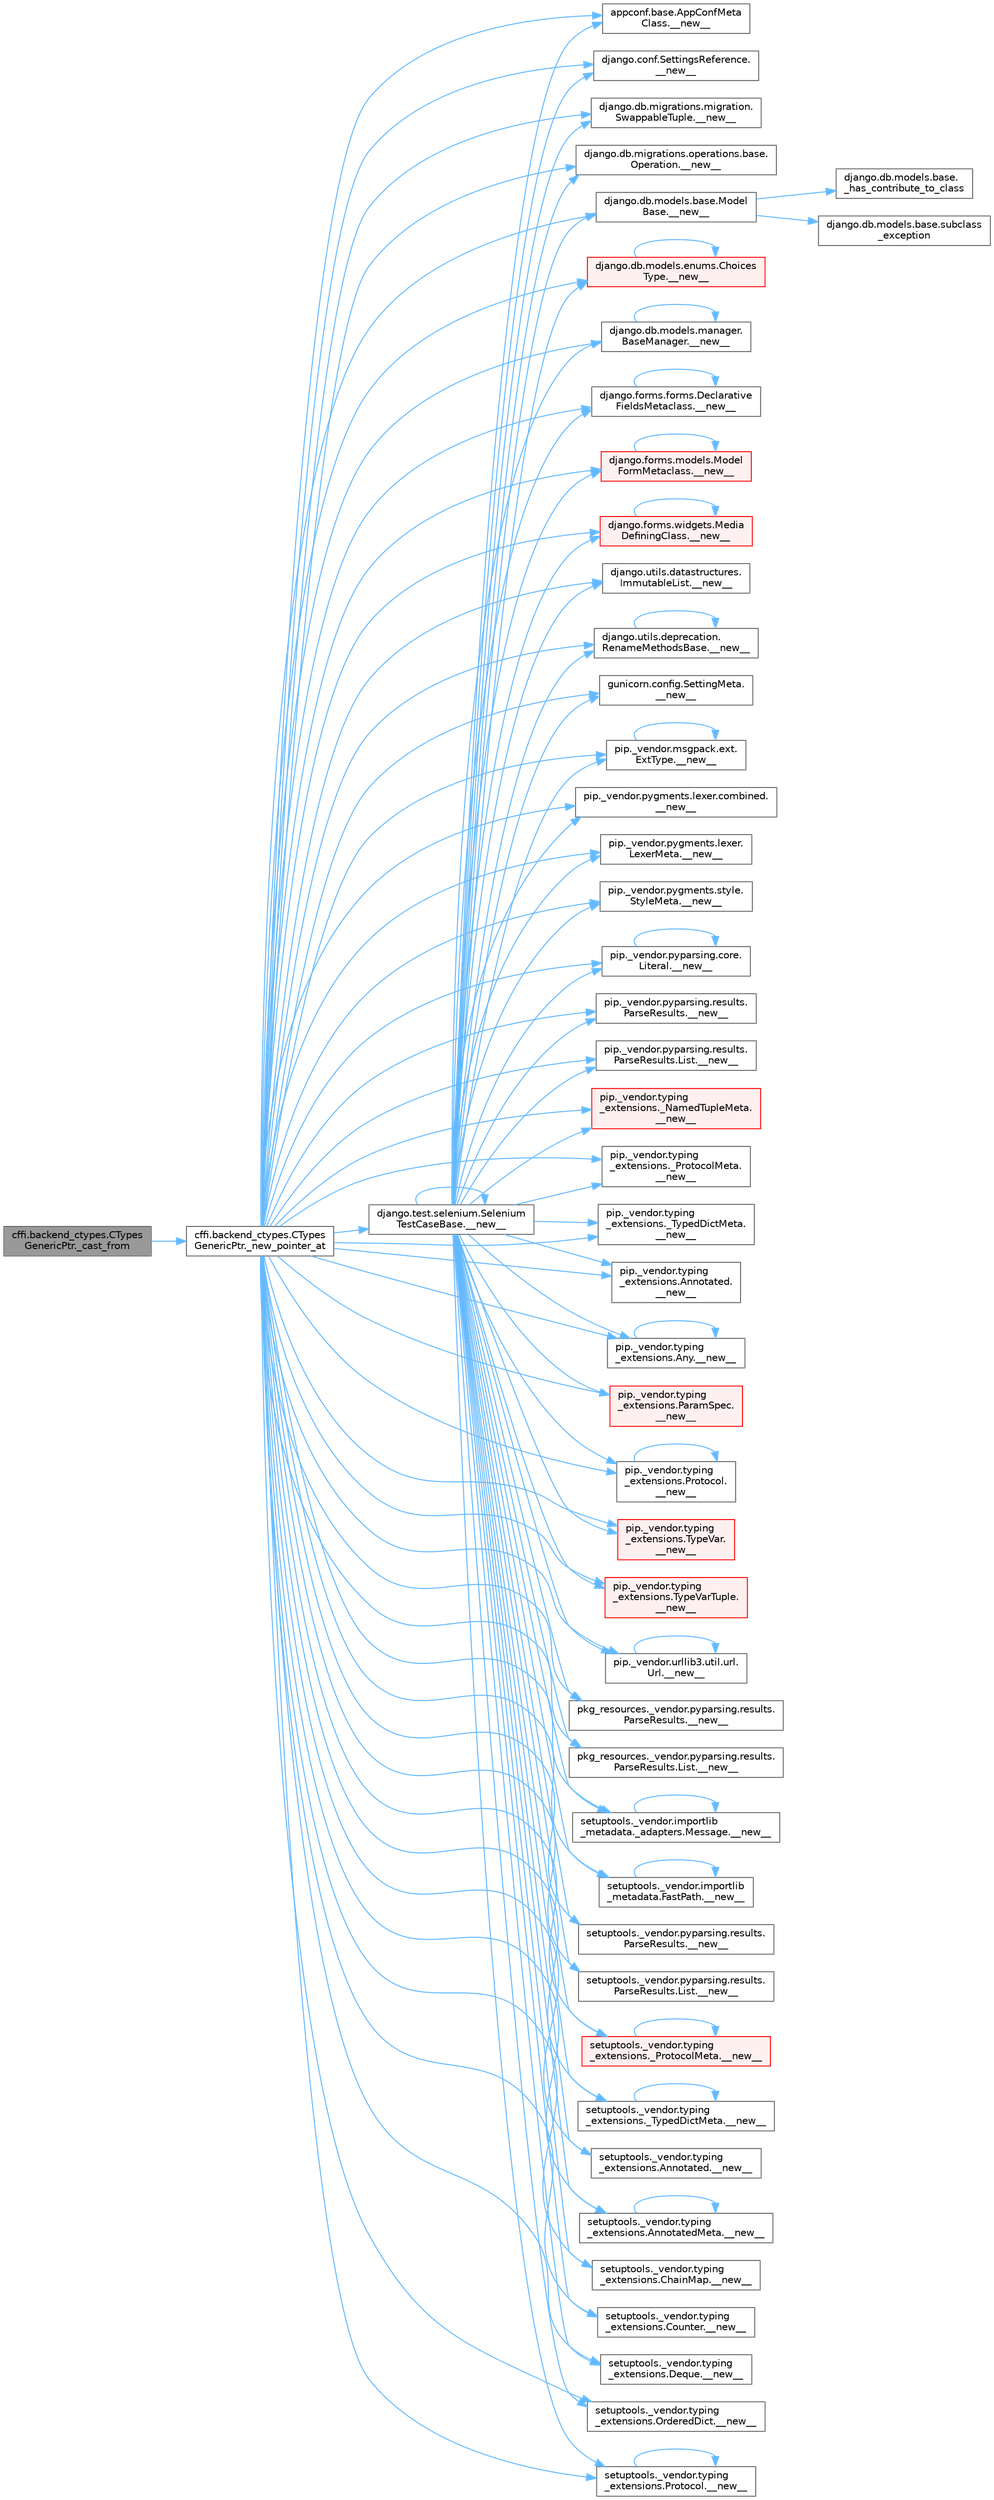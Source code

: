 digraph "cffi.backend_ctypes.CTypesGenericPtr._cast_from"
{
 // LATEX_PDF_SIZE
  bgcolor="transparent";
  edge [fontname=Helvetica,fontsize=10,labelfontname=Helvetica,labelfontsize=10];
  node [fontname=Helvetica,fontsize=10,shape=box,height=0.2,width=0.4];
  rankdir="LR";
  Node1 [id="Node000001",label="cffi.backend_ctypes.CTypes\lGenericPtr._cast_from",height=0.2,width=0.4,color="gray40", fillcolor="grey60", style="filled", fontcolor="black",tooltip=" "];
  Node1 -> Node2 [id="edge1_Node000001_Node000002",color="steelblue1",style="solid",tooltip=" "];
  Node2 [id="Node000002",label="cffi.backend_ctypes.CTypes\lGenericPtr._new_pointer_at",height=0.2,width=0.4,color="grey40", fillcolor="white", style="filled",URL="$classcffi_1_1backend__ctypes_1_1_c_types_generic_ptr.html#a1765c345e5e868c1ad2cb1247a88c792",tooltip=" "];
  Node2 -> Node3 [id="edge2_Node000002_Node000003",color="steelblue1",style="solid",tooltip=" "];
  Node3 [id="Node000003",label="appconf.base.AppConfMeta\lClass.__new__",height=0.2,width=0.4,color="grey40", fillcolor="white", style="filled",URL="$classappconf_1_1base_1_1_app_conf_meta_class.html#ae3b2cf6f30224474b6edcbf1387b0852",tooltip=" "];
  Node2 -> Node4 [id="edge3_Node000002_Node000004",color="steelblue1",style="solid",tooltip=" "];
  Node4 [id="Node000004",label="django.conf.SettingsReference.\l__new__",height=0.2,width=0.4,color="grey40", fillcolor="white", style="filled",URL="$classdjango_1_1conf_1_1_settings_reference.html#adee6f36144aa1e65ddd081a4459ddf26",tooltip=" "];
  Node2 -> Node5 [id="edge4_Node000002_Node000005",color="steelblue1",style="solid",tooltip=" "];
  Node5 [id="Node000005",label="django.db.migrations.migration.\lSwappableTuple.__new__",height=0.2,width=0.4,color="grey40", fillcolor="white", style="filled",URL="$classdjango_1_1db_1_1migrations_1_1migration_1_1_swappable_tuple.html#a7509a6a2c07a40cda2a0dac5d6e99789",tooltip=" "];
  Node2 -> Node6 [id="edge5_Node000002_Node000006",color="steelblue1",style="solid",tooltip=" "];
  Node6 [id="Node000006",label="django.db.migrations.operations.base.\lOperation.__new__",height=0.2,width=0.4,color="grey40", fillcolor="white", style="filled",URL="$classdjango_1_1db_1_1migrations_1_1operations_1_1base_1_1_operation.html#a0e75a153578c0aa184cef917cbc50cdf",tooltip=" "];
  Node2 -> Node7 [id="edge6_Node000002_Node000007",color="steelblue1",style="solid",tooltip=" "];
  Node7 [id="Node000007",label="django.db.models.base.Model\lBase.__new__",height=0.2,width=0.4,color="grey40", fillcolor="white", style="filled",URL="$classdjango_1_1db_1_1models_1_1base_1_1_model_base.html#a5688192f626b496760655c3b5309a0bc",tooltip=" "];
  Node7 -> Node8 [id="edge7_Node000007_Node000008",color="steelblue1",style="solid",tooltip=" "];
  Node8 [id="Node000008",label="django.db.models.base.\l_has_contribute_to_class",height=0.2,width=0.4,color="grey40", fillcolor="white", style="filled",URL="$namespacedjango_1_1db_1_1models_1_1base.html#abaf58b00715cc92319920ccf82da9bcf",tooltip=" "];
  Node7 -> Node9 [id="edge8_Node000007_Node000009",color="steelblue1",style="solid",tooltip=" "];
  Node9 [id="Node000009",label="django.db.models.base.subclass\l_exception",height=0.2,width=0.4,color="grey40", fillcolor="white", style="filled",URL="$namespacedjango_1_1db_1_1models_1_1base.html#a194474a030dc3ae3d4a1d74a36b93d34",tooltip=" "];
  Node2 -> Node10 [id="edge9_Node000002_Node000010",color="steelblue1",style="solid",tooltip=" "];
  Node10 [id="Node000010",label="django.db.models.enums.Choices\lType.__new__",height=0.2,width=0.4,color="red", fillcolor="#FFF0F0", style="filled",URL="$classdjango_1_1db_1_1models_1_1enums_1_1_choices_type.html#a973fedbb791aa7249348ddf93ba850d9",tooltip=" "];
  Node10 -> Node10 [id="edge10_Node000010_Node000010",color="steelblue1",style="solid",tooltip=" "];
  Node2 -> Node2563 [id="edge11_Node000002_Node002563",color="steelblue1",style="solid",tooltip=" "];
  Node2563 [id="Node002563",label="django.db.models.manager.\lBaseManager.__new__",height=0.2,width=0.4,color="grey40", fillcolor="white", style="filled",URL="$classdjango_1_1db_1_1models_1_1manager_1_1_base_manager.html#a402956cc7048ac4239181d9bf52f38d7",tooltip=" "];
  Node2563 -> Node2563 [id="edge12_Node002563_Node002563",color="steelblue1",style="solid",tooltip=" "];
  Node2 -> Node2564 [id="edge13_Node000002_Node002564",color="steelblue1",style="solid",tooltip=" "];
  Node2564 [id="Node002564",label="django.forms.forms.Declarative\lFieldsMetaclass.__new__",height=0.2,width=0.4,color="grey40", fillcolor="white", style="filled",URL="$classdjango_1_1forms_1_1forms_1_1_declarative_fields_metaclass.html#aa82d8ae60cf8bd4ffb1991279105590e",tooltip=" "];
  Node2564 -> Node2564 [id="edge14_Node002564_Node002564",color="steelblue1",style="solid",tooltip=" "];
  Node2 -> Node2565 [id="edge15_Node000002_Node002565",color="steelblue1",style="solid",tooltip=" "];
  Node2565 [id="Node002565",label="django.forms.models.Model\lFormMetaclass.__new__",height=0.2,width=0.4,color="red", fillcolor="#FFF0F0", style="filled",URL="$classdjango_1_1forms_1_1models_1_1_model_form_metaclass.html#aed0f8e0548ca5e8f42c96d3266daa521",tooltip=" "];
  Node2565 -> Node2565 [id="edge16_Node002565_Node002565",color="steelblue1",style="solid",tooltip=" "];
  Node2 -> Node2568 [id="edge17_Node000002_Node002568",color="steelblue1",style="solid",tooltip=" "];
  Node2568 [id="Node002568",label="django.forms.widgets.Media\lDefiningClass.__new__",height=0.2,width=0.4,color="red", fillcolor="#FFF0F0", style="filled",URL="$classdjango_1_1forms_1_1widgets_1_1_media_defining_class.html#a5d0b465656e0c8c06c5b18272005b5b9",tooltip=" "];
  Node2568 -> Node2568 [id="edge18_Node002568_Node002568",color="steelblue1",style="solid",tooltip=" "];
  Node2 -> Node2570 [id="edge19_Node000002_Node002570",color="steelblue1",style="solid",tooltip=" "];
  Node2570 [id="Node002570",label="django.test.selenium.Selenium\lTestCaseBase.__new__",height=0.2,width=0.4,color="grey40", fillcolor="white", style="filled",URL="$classdjango_1_1test_1_1selenium_1_1_selenium_test_case_base.html#a4082fc89599686abaf551a6d6382b4e3",tooltip=" "];
  Node2570 -> Node3 [id="edge20_Node002570_Node000003",color="steelblue1",style="solid",tooltip=" "];
  Node2570 -> Node4 [id="edge21_Node002570_Node000004",color="steelblue1",style="solid",tooltip=" "];
  Node2570 -> Node5 [id="edge22_Node002570_Node000005",color="steelblue1",style="solid",tooltip=" "];
  Node2570 -> Node6 [id="edge23_Node002570_Node000006",color="steelblue1",style="solid",tooltip=" "];
  Node2570 -> Node7 [id="edge24_Node002570_Node000007",color="steelblue1",style="solid",tooltip=" "];
  Node2570 -> Node10 [id="edge25_Node002570_Node000010",color="steelblue1",style="solid",tooltip=" "];
  Node2570 -> Node2563 [id="edge26_Node002570_Node002563",color="steelblue1",style="solid",tooltip=" "];
  Node2570 -> Node2564 [id="edge27_Node002570_Node002564",color="steelblue1",style="solid",tooltip=" "];
  Node2570 -> Node2565 [id="edge28_Node002570_Node002565",color="steelblue1",style="solid",tooltip=" "];
  Node2570 -> Node2568 [id="edge29_Node002570_Node002568",color="steelblue1",style="solid",tooltip=" "];
  Node2570 -> Node2570 [id="edge30_Node002570_Node002570",color="steelblue1",style="solid",tooltip=" "];
  Node2570 -> Node2571 [id="edge31_Node002570_Node002571",color="steelblue1",style="solid",tooltip=" "];
  Node2571 [id="Node002571",label="django.utils.datastructures.\lImmutableList.__new__",height=0.2,width=0.4,color="grey40", fillcolor="white", style="filled",URL="$classdjango_1_1utils_1_1datastructures_1_1_immutable_list.html#a8047498daf24d8607388c0b4154740b2",tooltip=" "];
  Node2570 -> Node2572 [id="edge32_Node002570_Node002572",color="steelblue1",style="solid",tooltip=" "];
  Node2572 [id="Node002572",label="django.utils.deprecation.\lRenameMethodsBase.__new__",height=0.2,width=0.4,color="grey40", fillcolor="white", style="filled",URL="$classdjango_1_1utils_1_1deprecation_1_1_rename_methods_base.html#a72f694aaa642540d90e1bffa672370de",tooltip=" "];
  Node2572 -> Node2572 [id="edge33_Node002572_Node002572",color="steelblue1",style="solid",tooltip=" "];
  Node2570 -> Node2573 [id="edge34_Node002570_Node002573",color="steelblue1",style="solid",tooltip=" "];
  Node2573 [id="Node002573",label="gunicorn.config.SettingMeta.\l__new__",height=0.2,width=0.4,color="grey40", fillcolor="white", style="filled",URL="$classgunicorn_1_1config_1_1_setting_meta.html#a713ec36dc4c046ccc522514936b82f7f",tooltip=" "];
  Node2570 -> Node2574 [id="edge35_Node002570_Node002574",color="steelblue1",style="solid",tooltip=" "];
  Node2574 [id="Node002574",label="pip._vendor.msgpack.ext.\lExtType.__new__",height=0.2,width=0.4,color="grey40", fillcolor="white", style="filled",URL="$classpip_1_1__vendor_1_1msgpack_1_1ext_1_1_ext_type.html#abe7a0b1b20af79b005fb5a5e3efc0435",tooltip=" "];
  Node2574 -> Node2574 [id="edge36_Node002574_Node002574",color="steelblue1",style="solid",tooltip=" "];
  Node2570 -> Node2575 [id="edge37_Node002570_Node002575",color="steelblue1",style="solid",tooltip=" "];
  Node2575 [id="Node002575",label="pip._vendor.pygments.lexer.combined.\l__new__",height=0.2,width=0.4,color="grey40", fillcolor="white", style="filled",URL="$classpip_1_1__vendor_1_1pygments_1_1lexer_1_1combined.html#a9cd33c733986590cbc88a3ab713e5ce0",tooltip=" "];
  Node2570 -> Node2576 [id="edge38_Node002570_Node002576",color="steelblue1",style="solid",tooltip=" "];
  Node2576 [id="Node002576",label="pip._vendor.pygments.lexer.\lLexerMeta.__new__",height=0.2,width=0.4,color="grey40", fillcolor="white", style="filled",URL="$classpip_1_1__vendor_1_1pygments_1_1lexer_1_1_lexer_meta.html#a406da98fb1446ca90f2648ab98c66bad",tooltip=" "];
  Node2570 -> Node2577 [id="edge39_Node002570_Node002577",color="steelblue1",style="solid",tooltip=" "];
  Node2577 [id="Node002577",label="pip._vendor.pygments.style.\lStyleMeta.__new__",height=0.2,width=0.4,color="grey40", fillcolor="white", style="filled",URL="$classpip_1_1__vendor_1_1pygments_1_1style_1_1_style_meta.html#a5dc70dab76cd2e2d6376dbe75feb1769",tooltip=" "];
  Node2570 -> Node2578 [id="edge40_Node002570_Node002578",color="steelblue1",style="solid",tooltip=" "];
  Node2578 [id="Node002578",label="pip._vendor.pyparsing.core.\lLiteral.__new__",height=0.2,width=0.4,color="grey40", fillcolor="white", style="filled",URL="$classpip_1_1__vendor_1_1pyparsing_1_1core_1_1_literal.html#a0d3601e9a92f871b9cfa945f1e9e9c74",tooltip=" "];
  Node2578 -> Node2578 [id="edge41_Node002578_Node002578",color="steelblue1",style="solid",tooltip=" "];
  Node2570 -> Node2579 [id="edge42_Node002570_Node002579",color="steelblue1",style="solid",tooltip=" "];
  Node2579 [id="Node002579",label="pip._vendor.pyparsing.results.\lParseResults.__new__",height=0.2,width=0.4,color="grey40", fillcolor="white", style="filled",URL="$classpip_1_1__vendor_1_1pyparsing_1_1results_1_1_parse_results.html#a6140b8a6ae9257709158fe8a8b12e463",tooltip=" "];
  Node2570 -> Node2580 [id="edge43_Node002570_Node002580",color="steelblue1",style="solid",tooltip=" "];
  Node2580 [id="Node002580",label="pip._vendor.pyparsing.results.\lParseResults.List.__new__",height=0.2,width=0.4,color="grey40", fillcolor="white", style="filled",URL="$classpip_1_1__vendor_1_1pyparsing_1_1results_1_1_parse_results_1_1_list.html#a5e47fbe8bed3d723f908cab31b4697c8",tooltip=" "];
  Node2570 -> Node2581 [id="edge44_Node002570_Node002581",color="steelblue1",style="solid",tooltip=" "];
  Node2581 [id="Node002581",label="pip._vendor.typing\l_extensions._NamedTupleMeta.\l__new__",height=0.2,width=0.4,color="red", fillcolor="#FFF0F0", style="filled",URL="$classpip_1_1__vendor_1_1typing__extensions_1_1___named_tuple_meta.html#acfd0b699066d3a3c3b387a5630f54bda",tooltip=" "];
  Node2570 -> Node2583 [id="edge45_Node002570_Node002583",color="steelblue1",style="solid",tooltip=" "];
  Node2583 [id="Node002583",label="pip._vendor.typing\l_extensions._ProtocolMeta.\l__new__",height=0.2,width=0.4,color="grey40", fillcolor="white", style="filled",URL="$classpip_1_1__vendor_1_1typing__extensions_1_1___protocol_meta.html#a4c5bb64abd48786235dca2ce08f4dd2a",tooltip=" "];
  Node2570 -> Node2584 [id="edge46_Node002570_Node002584",color="steelblue1",style="solid",tooltip=" "];
  Node2584 [id="Node002584",label="pip._vendor.typing\l_extensions._TypedDictMeta.\l__new__",height=0.2,width=0.4,color="grey40", fillcolor="white", style="filled",URL="$classpip_1_1__vendor_1_1typing__extensions_1_1___typed_dict_meta.html#a231f9eb321bb5a92f1216c726b0ca293",tooltip=" "];
  Node2570 -> Node2585 [id="edge47_Node002570_Node002585",color="steelblue1",style="solid",tooltip=" "];
  Node2585 [id="Node002585",label="pip._vendor.typing\l_extensions.Annotated.\l__new__",height=0.2,width=0.4,color="grey40", fillcolor="white", style="filled",URL="$classpip_1_1__vendor_1_1typing__extensions_1_1_annotated.html#a29016386777b4c0fbaf5a2bfd674d613",tooltip=" "];
  Node2570 -> Node2586 [id="edge48_Node002570_Node002586",color="steelblue1",style="solid",tooltip=" "];
  Node2586 [id="Node002586",label="pip._vendor.typing\l_extensions.Any.__new__",height=0.2,width=0.4,color="grey40", fillcolor="white", style="filled",URL="$classpip_1_1__vendor_1_1typing__extensions_1_1_any.html#afc88c07996e7abcc8625b4c13948cf22",tooltip=" "];
  Node2586 -> Node2586 [id="edge49_Node002586_Node002586",color="steelblue1",style="solid",tooltip=" "];
  Node2570 -> Node2587 [id="edge50_Node002570_Node002587",color="steelblue1",style="solid",tooltip=" "];
  Node2587 [id="Node002587",label="pip._vendor.typing\l_extensions.ParamSpec.\l__new__",height=0.2,width=0.4,color="red", fillcolor="#FFF0F0", style="filled",URL="$classpip_1_1__vendor_1_1typing__extensions_1_1_param_spec.html#a2dd105c75665f4321a2f1825882cbc87",tooltip=" "];
  Node2570 -> Node2591 [id="edge51_Node002570_Node002591",color="steelblue1",style="solid",tooltip=" "];
  Node2591 [id="Node002591",label="pip._vendor.typing\l_extensions.Protocol.\l__new__",height=0.2,width=0.4,color="grey40", fillcolor="white", style="filled",URL="$classpip_1_1__vendor_1_1typing__extensions_1_1_protocol.html#a47d3d1279a5cdefac80e87f62214956d",tooltip=" "];
  Node2591 -> Node2591 [id="edge52_Node002591_Node002591",color="steelblue1",style="solid",tooltip=" "];
  Node2570 -> Node2592 [id="edge53_Node002570_Node002592",color="steelblue1",style="solid",tooltip=" "];
  Node2592 [id="Node002592",label="pip._vendor.typing\l_extensions.TypeVar.\l__new__",height=0.2,width=0.4,color="red", fillcolor="#FFF0F0", style="filled",URL="$classpip_1_1__vendor_1_1typing__extensions_1_1_type_var.html#a25ba2413599c09136145a2007f6e1dbe",tooltip=" "];
  Node2570 -> Node2593 [id="edge54_Node002570_Node002593",color="steelblue1",style="solid",tooltip=" "];
  Node2593 [id="Node002593",label="pip._vendor.typing\l_extensions.TypeVarTuple.\l__new__",height=0.2,width=0.4,color="red", fillcolor="#FFF0F0", style="filled",URL="$classpip_1_1__vendor_1_1typing__extensions_1_1_type_var_tuple.html#aae55c9f134bc96bd526ba1eae411f5f1",tooltip=" "];
  Node2570 -> Node2594 [id="edge55_Node002570_Node002594",color="steelblue1",style="solid",tooltip=" "];
  Node2594 [id="Node002594",label="pip._vendor.urllib3.util.url.\lUrl.__new__",height=0.2,width=0.4,color="grey40", fillcolor="white", style="filled",URL="$classpip_1_1__vendor_1_1urllib3_1_1util_1_1url_1_1_url.html#a456f801e13ac93858a6fbd7268ba1f04",tooltip=" "];
  Node2594 -> Node2594 [id="edge56_Node002594_Node002594",color="steelblue1",style="solid",tooltip=" "];
  Node2570 -> Node2595 [id="edge57_Node002570_Node002595",color="steelblue1",style="solid",tooltip=" "];
  Node2595 [id="Node002595",label="pkg_resources._vendor.pyparsing.results.\lParseResults.__new__",height=0.2,width=0.4,color="grey40", fillcolor="white", style="filled",URL="$classpkg__resources_1_1__vendor_1_1pyparsing_1_1results_1_1_parse_results.html#ab6a3f2774236c18c3092ff7a71132c83",tooltip=" "];
  Node2570 -> Node2596 [id="edge58_Node002570_Node002596",color="steelblue1",style="solid",tooltip=" "];
  Node2596 [id="Node002596",label="pkg_resources._vendor.pyparsing.results.\lParseResults.List.__new__",height=0.2,width=0.4,color="grey40", fillcolor="white", style="filled",URL="$classpkg__resources_1_1__vendor_1_1pyparsing_1_1results_1_1_parse_results_1_1_list.html#a5a449627c1fb5eca9be16ab8d8bfa58e",tooltip=" "];
  Node2570 -> Node2597 [id="edge59_Node002570_Node002597",color="steelblue1",style="solid",tooltip=" "];
  Node2597 [id="Node002597",label="setuptools._vendor.importlib\l_metadata._adapters.Message.__new__",height=0.2,width=0.4,color="grey40", fillcolor="white", style="filled",URL="$classsetuptools_1_1__vendor_1_1importlib__metadata_1_1__adapters_1_1_message.html#a0043d64feabda7d5d1efde3caf7a95c5",tooltip=" "];
  Node2597 -> Node2597 [id="edge60_Node002597_Node002597",color="steelblue1",style="solid",tooltip=" "];
  Node2570 -> Node2598 [id="edge61_Node002570_Node002598",color="steelblue1",style="solid",tooltip=" "];
  Node2598 [id="Node002598",label="setuptools._vendor.importlib\l_metadata.FastPath.__new__",height=0.2,width=0.4,color="grey40", fillcolor="white", style="filled",URL="$classsetuptools_1_1__vendor_1_1importlib__metadata_1_1_fast_path.html#a7cab5071b060aabfdfb5dae34cfae23c",tooltip=" "];
  Node2598 -> Node2598 [id="edge62_Node002598_Node002598",color="steelblue1",style="solid",tooltip=" "];
  Node2570 -> Node2599 [id="edge63_Node002570_Node002599",color="steelblue1",style="solid",tooltip=" "];
  Node2599 [id="Node002599",label="setuptools._vendor.pyparsing.results.\lParseResults.__new__",height=0.2,width=0.4,color="grey40", fillcolor="white", style="filled",URL="$classsetuptools_1_1__vendor_1_1pyparsing_1_1results_1_1_parse_results.html#ac3602349fba4df4d37e9913272a584fa",tooltip=" "];
  Node2570 -> Node2600 [id="edge64_Node002570_Node002600",color="steelblue1",style="solid",tooltip=" "];
  Node2600 [id="Node002600",label="setuptools._vendor.pyparsing.results.\lParseResults.List.__new__",height=0.2,width=0.4,color="grey40", fillcolor="white", style="filled",URL="$classsetuptools_1_1__vendor_1_1pyparsing_1_1results_1_1_parse_results_1_1_list.html#a0892271c313f87dff6179986d18f7bfb",tooltip=" "];
  Node2570 -> Node2601 [id="edge65_Node002570_Node002601",color="steelblue1",style="solid",tooltip=" "];
  Node2601 [id="Node002601",label="setuptools._vendor.typing\l_extensions._ProtocolMeta.__new__",height=0.2,width=0.4,color="red", fillcolor="#FFF0F0", style="filled",URL="$classsetuptools_1_1__vendor_1_1typing__extensions_1_1___protocol_meta.html#a1c58f696609685e527d87017a5ed8ac8",tooltip=" "];
  Node2601 -> Node2601 [id="edge66_Node002601_Node002601",color="steelblue1",style="solid",tooltip=" "];
  Node2570 -> Node2605 [id="edge67_Node002570_Node002605",color="steelblue1",style="solid",tooltip=" "];
  Node2605 [id="Node002605",label="setuptools._vendor.typing\l_extensions._TypedDictMeta.__new__",height=0.2,width=0.4,color="grey40", fillcolor="white", style="filled",URL="$classsetuptools_1_1__vendor_1_1typing__extensions_1_1___typed_dict_meta.html#a32878604bacd5f3db684c41247491599",tooltip=" "];
  Node2605 -> Node2605 [id="edge68_Node002605_Node002605",color="steelblue1",style="solid",tooltip=" "];
  Node2570 -> Node2606 [id="edge69_Node002570_Node002606",color="steelblue1",style="solid",tooltip=" "];
  Node2606 [id="Node002606",label="setuptools._vendor.typing\l_extensions.Annotated.__new__",height=0.2,width=0.4,color="grey40", fillcolor="white", style="filled",URL="$classsetuptools_1_1__vendor_1_1typing__extensions_1_1_annotated.html#a77dc41d7bed05dcb3c72f7e6d4d19204",tooltip=" "];
  Node2570 -> Node2607 [id="edge70_Node002570_Node002607",color="steelblue1",style="solid",tooltip=" "];
  Node2607 [id="Node002607",label="setuptools._vendor.typing\l_extensions.AnnotatedMeta.__new__",height=0.2,width=0.4,color="grey40", fillcolor="white", style="filled",URL="$classsetuptools_1_1__vendor_1_1typing__extensions_1_1_annotated_meta.html#a49933281f97b41270b387f5a1834f322",tooltip=" "];
  Node2607 -> Node2607 [id="edge71_Node002607_Node002607",color="steelblue1",style="solid",tooltip=" "];
  Node2570 -> Node2608 [id="edge72_Node002570_Node002608",color="steelblue1",style="solid",tooltip=" "];
  Node2608 [id="Node002608",label="setuptools._vendor.typing\l_extensions.ChainMap.__new__",height=0.2,width=0.4,color="grey40", fillcolor="white", style="filled",URL="$classsetuptools_1_1__vendor_1_1typing__extensions_1_1_chain_map.html#a49a1acaa033163c6804985ce9c3f3668",tooltip=" "];
  Node2570 -> Node2609 [id="edge73_Node002570_Node002609",color="steelblue1",style="solid",tooltip=" "];
  Node2609 [id="Node002609",label="setuptools._vendor.typing\l_extensions.Counter.__new__",height=0.2,width=0.4,color="grey40", fillcolor="white", style="filled",URL="$classsetuptools_1_1__vendor_1_1typing__extensions_1_1_counter.html#a00ec50d424f45f48bd0e5a5c95123556",tooltip=" "];
  Node2570 -> Node2610 [id="edge74_Node002570_Node002610",color="steelblue1",style="solid",tooltip=" "];
  Node2610 [id="Node002610",label="setuptools._vendor.typing\l_extensions.Deque.__new__",height=0.2,width=0.4,color="grey40", fillcolor="white", style="filled",URL="$classsetuptools_1_1__vendor_1_1typing__extensions_1_1_deque.html#a4cd5102217525c5247ad2e3c2ef810f6",tooltip=" "];
  Node2570 -> Node2611 [id="edge75_Node002570_Node002611",color="steelblue1",style="solid",tooltip=" "];
  Node2611 [id="Node002611",label="setuptools._vendor.typing\l_extensions.OrderedDict.__new__",height=0.2,width=0.4,color="grey40", fillcolor="white", style="filled",URL="$classsetuptools_1_1__vendor_1_1typing__extensions_1_1_ordered_dict.html#a0ec9da79613276e13aee670a3e4106d8",tooltip=" "];
  Node2570 -> Node2612 [id="edge76_Node002570_Node002612",color="steelblue1",style="solid",tooltip=" "];
  Node2612 [id="Node002612",label="setuptools._vendor.typing\l_extensions.Protocol.__new__",height=0.2,width=0.4,color="grey40", fillcolor="white", style="filled",URL="$classsetuptools_1_1__vendor_1_1typing__extensions_1_1_protocol.html#a78586744036938e6acdb9a7acb5dd354",tooltip=" "];
  Node2612 -> Node2612 [id="edge77_Node002612_Node002612",color="steelblue1",style="solid",tooltip=" "];
  Node2 -> Node2571 [id="edge78_Node000002_Node002571",color="steelblue1",style="solid",tooltip=" "];
  Node2 -> Node2572 [id="edge79_Node000002_Node002572",color="steelblue1",style="solid",tooltip=" "];
  Node2 -> Node2573 [id="edge80_Node000002_Node002573",color="steelblue1",style="solid",tooltip=" "];
  Node2 -> Node2574 [id="edge81_Node000002_Node002574",color="steelblue1",style="solid",tooltip=" "];
  Node2 -> Node2575 [id="edge82_Node000002_Node002575",color="steelblue1",style="solid",tooltip=" "];
  Node2 -> Node2576 [id="edge83_Node000002_Node002576",color="steelblue1",style="solid",tooltip=" "];
  Node2 -> Node2577 [id="edge84_Node000002_Node002577",color="steelblue1",style="solid",tooltip=" "];
  Node2 -> Node2578 [id="edge85_Node000002_Node002578",color="steelblue1",style="solid",tooltip=" "];
  Node2 -> Node2579 [id="edge86_Node000002_Node002579",color="steelblue1",style="solid",tooltip=" "];
  Node2 -> Node2580 [id="edge87_Node000002_Node002580",color="steelblue1",style="solid",tooltip=" "];
  Node2 -> Node2581 [id="edge88_Node000002_Node002581",color="steelblue1",style="solid",tooltip=" "];
  Node2 -> Node2583 [id="edge89_Node000002_Node002583",color="steelblue1",style="solid",tooltip=" "];
  Node2 -> Node2584 [id="edge90_Node000002_Node002584",color="steelblue1",style="solid",tooltip=" "];
  Node2 -> Node2585 [id="edge91_Node000002_Node002585",color="steelblue1",style="solid",tooltip=" "];
  Node2 -> Node2586 [id="edge92_Node000002_Node002586",color="steelblue1",style="solid",tooltip=" "];
  Node2 -> Node2587 [id="edge93_Node000002_Node002587",color="steelblue1",style="solid",tooltip=" "];
  Node2 -> Node2591 [id="edge94_Node000002_Node002591",color="steelblue1",style="solid",tooltip=" "];
  Node2 -> Node2592 [id="edge95_Node000002_Node002592",color="steelblue1",style="solid",tooltip=" "];
  Node2 -> Node2593 [id="edge96_Node000002_Node002593",color="steelblue1",style="solid",tooltip=" "];
  Node2 -> Node2594 [id="edge97_Node000002_Node002594",color="steelblue1",style="solid",tooltip=" "];
  Node2 -> Node2595 [id="edge98_Node000002_Node002595",color="steelblue1",style="solid",tooltip=" "];
  Node2 -> Node2596 [id="edge99_Node000002_Node002596",color="steelblue1",style="solid",tooltip=" "];
  Node2 -> Node2597 [id="edge100_Node000002_Node002597",color="steelblue1",style="solid",tooltip=" "];
  Node2 -> Node2598 [id="edge101_Node000002_Node002598",color="steelblue1",style="solid",tooltip=" "];
  Node2 -> Node2599 [id="edge102_Node000002_Node002599",color="steelblue1",style="solid",tooltip=" "];
  Node2 -> Node2600 [id="edge103_Node000002_Node002600",color="steelblue1",style="solid",tooltip=" "];
  Node2 -> Node2601 [id="edge104_Node000002_Node002601",color="steelblue1",style="solid",tooltip=" "];
  Node2 -> Node2605 [id="edge105_Node000002_Node002605",color="steelblue1",style="solid",tooltip=" "];
  Node2 -> Node2606 [id="edge106_Node000002_Node002606",color="steelblue1",style="solid",tooltip=" "];
  Node2 -> Node2607 [id="edge107_Node000002_Node002607",color="steelblue1",style="solid",tooltip=" "];
  Node2 -> Node2608 [id="edge108_Node000002_Node002608",color="steelblue1",style="solid",tooltip=" "];
  Node2 -> Node2609 [id="edge109_Node000002_Node002609",color="steelblue1",style="solid",tooltip=" "];
  Node2 -> Node2610 [id="edge110_Node000002_Node002610",color="steelblue1",style="solid",tooltip=" "];
  Node2 -> Node2611 [id="edge111_Node000002_Node002611",color="steelblue1",style="solid",tooltip=" "];
  Node2 -> Node2612 [id="edge112_Node000002_Node002612",color="steelblue1",style="solid",tooltip=" "];
}
